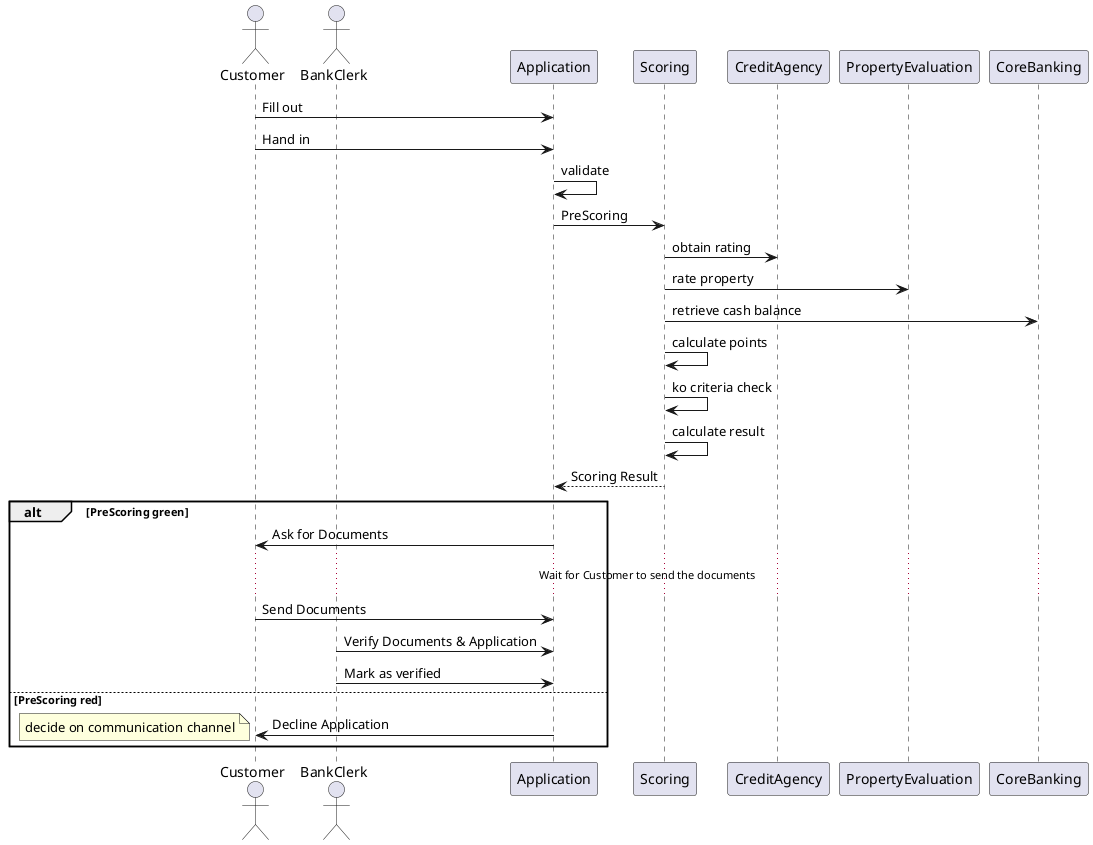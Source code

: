 @startuml
actor Customer
actor BankClerk

Customer -> Application: Fill out
Customer -> Application: Hand in
Application->Application: validate
Application -> Scoring: PreScoring
Scoring -> CreditAgency: obtain rating
Scoring -> PropertyEvaluation: rate property
Scoring -> CoreBanking: retrieve cash balance
Scoring->Scoring: calculate points
Scoring->Scoring: ko criteria check
Scoring->Scoring: calculate result
Scoring --> Application: Scoring Result
alt PreScoring green
    Application -> Customer: Ask for Documents
    ... Wait for Customer to send the documents ...
    Customer -> Application: Send Documents
    BankClerk -> Application: Verify Documents & Application
    BankClerk -> Application: Mark as verified
else PreScoring red
    Application -> Customer: Decline Application
    note left: decide on communication channel
end

@enduml